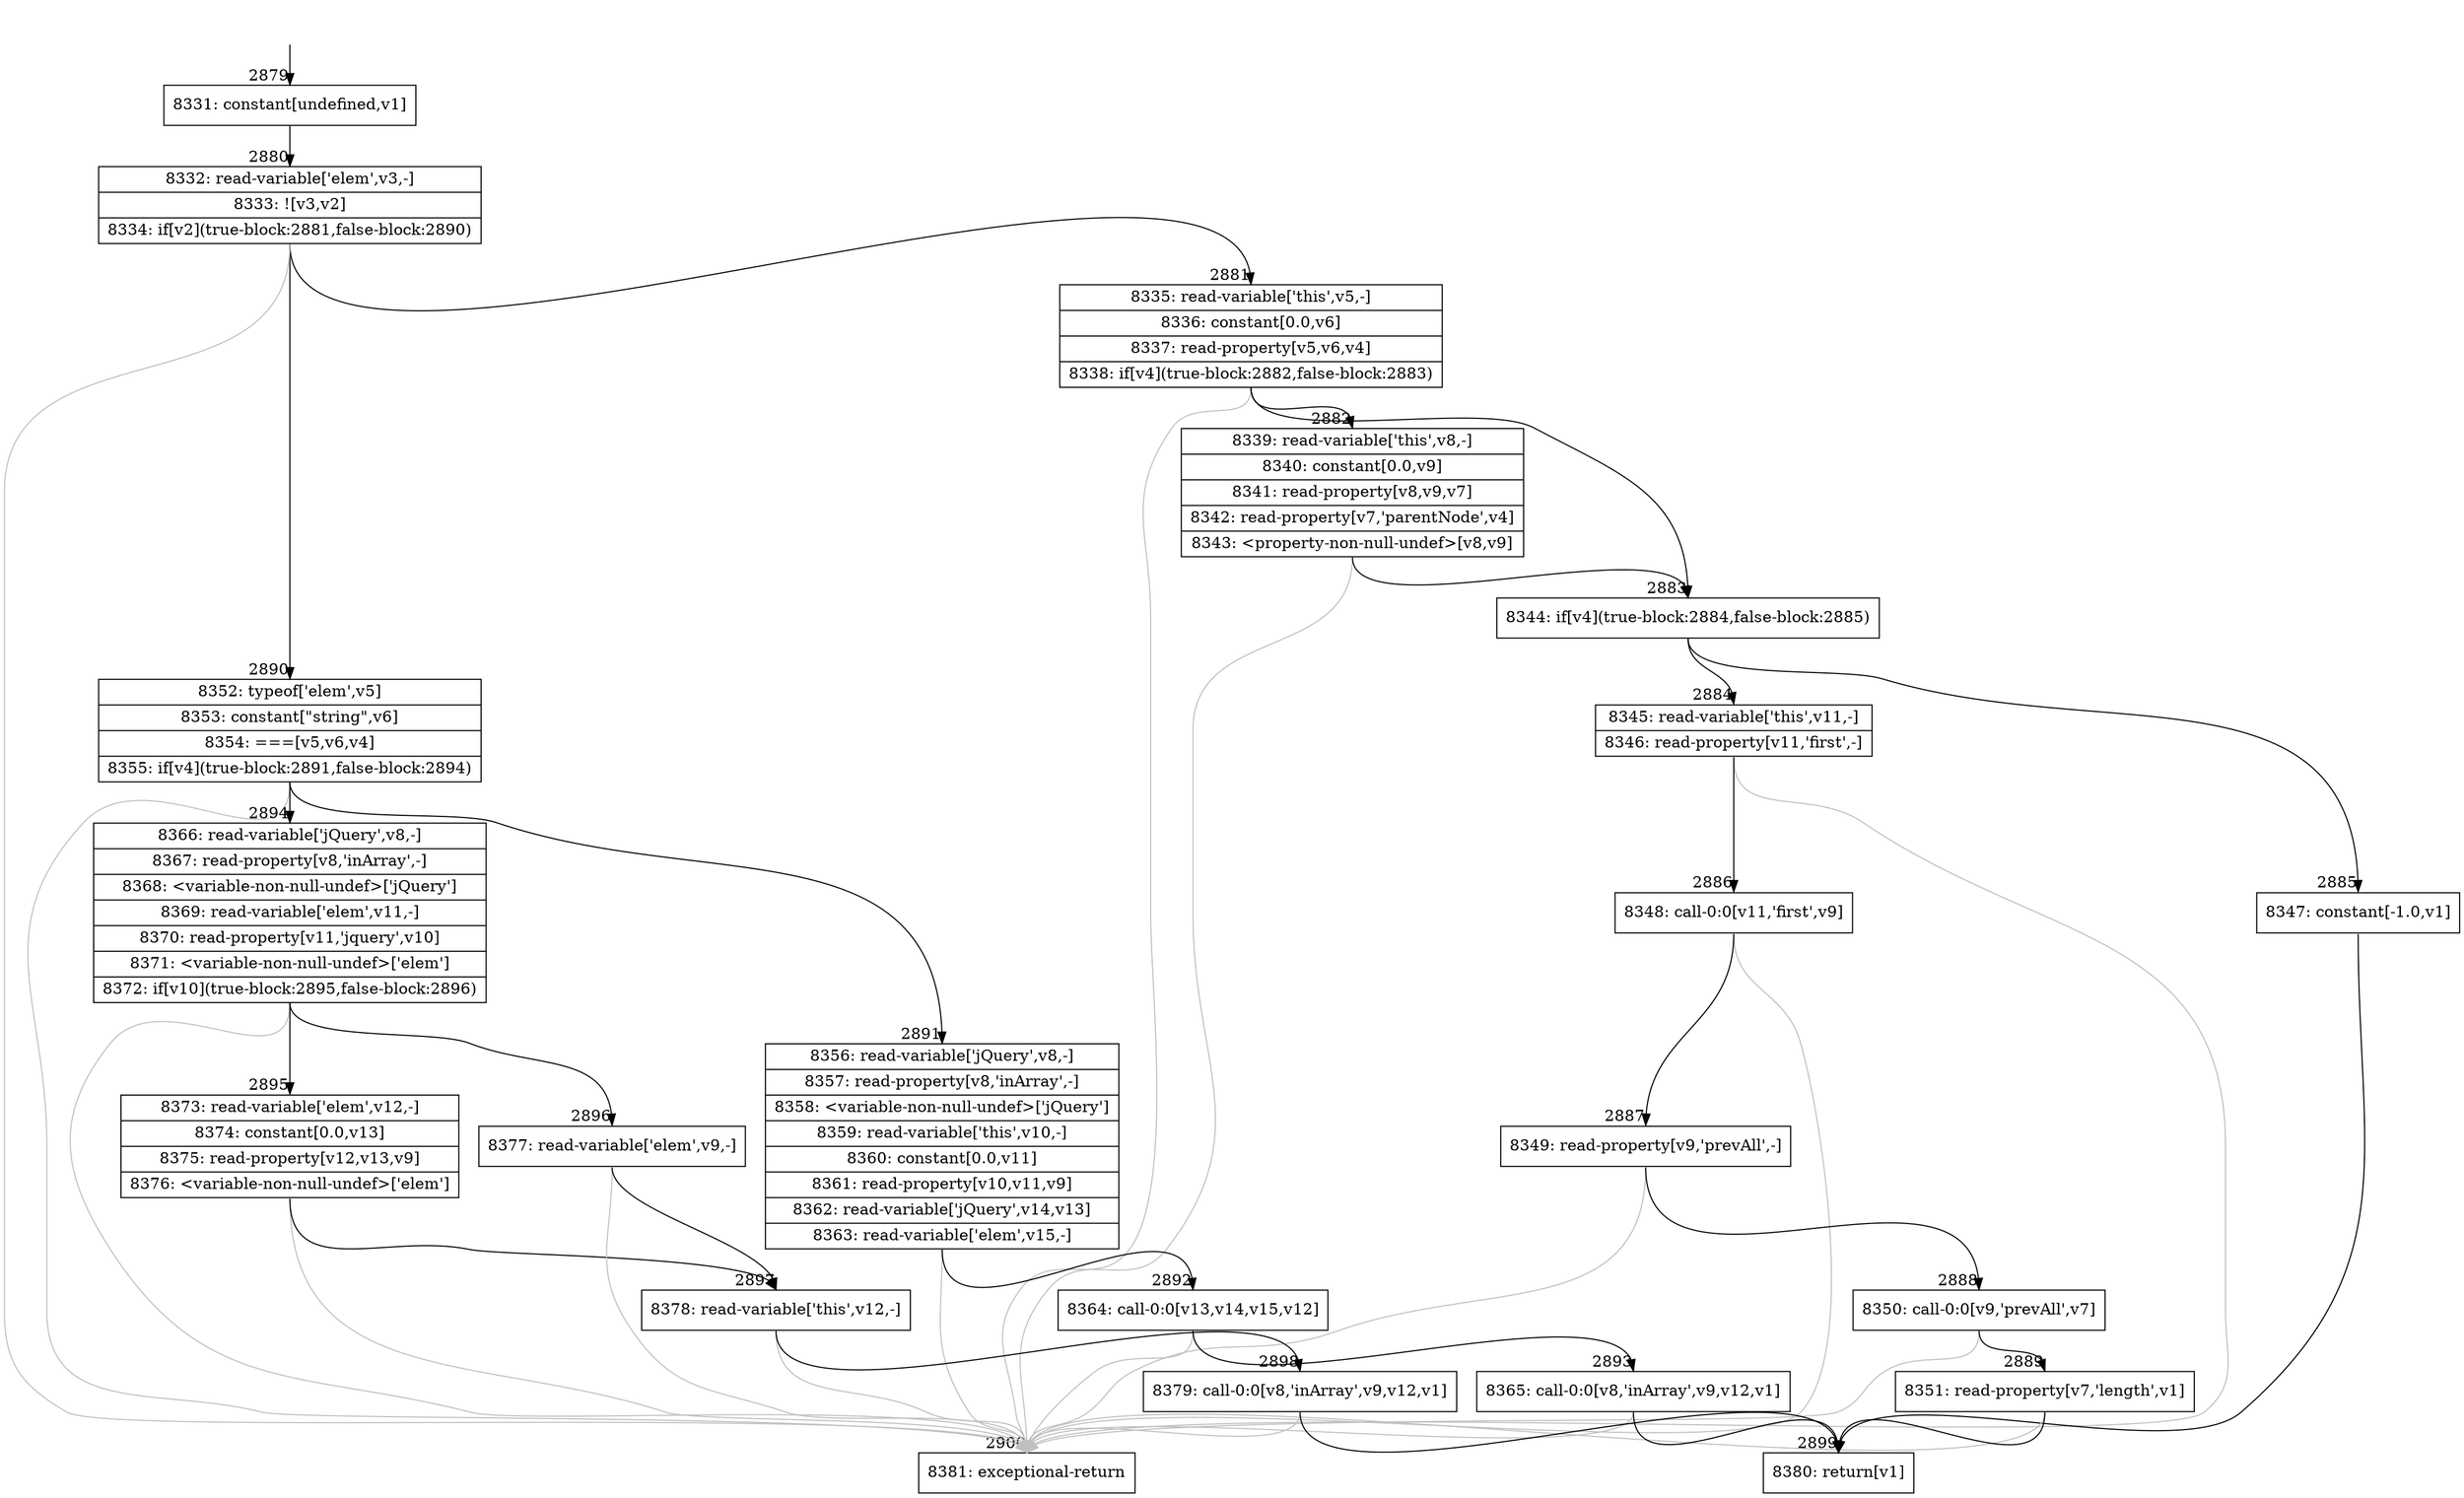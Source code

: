 digraph {
rankdir="TD"
BB_entry181[shape=none,label=""];
BB_entry181 -> BB2879 [tailport=s, headport=n, headlabel="    2879"]
BB2879 [shape=record label="{8331: constant[undefined,v1]}" ] 
BB2879 -> BB2880 [tailport=s, headport=n, headlabel="      2880"]
BB2880 [shape=record label="{8332: read-variable['elem',v3,-]|8333: ![v3,v2]|8334: if[v2](true-block:2881,false-block:2890)}" ] 
BB2880 -> BB2881 [tailport=s, headport=n, headlabel="      2881"]
BB2880 -> BB2890 [tailport=s, headport=n, headlabel="      2890"]
BB2880 -> BB2900 [tailport=s, headport=n, color=gray, headlabel="      2900"]
BB2881 [shape=record label="{8335: read-variable['this',v5,-]|8336: constant[0.0,v6]|8337: read-property[v5,v6,v4]|8338: if[v4](true-block:2882,false-block:2883)}" ] 
BB2881 -> BB2883 [tailport=s, headport=n, headlabel="      2883"]
BB2881 -> BB2882 [tailport=s, headport=n, headlabel="      2882"]
BB2881 -> BB2900 [tailport=s, headport=n, color=gray]
BB2882 [shape=record label="{8339: read-variable['this',v8,-]|8340: constant[0.0,v9]|8341: read-property[v8,v9,v7]|8342: read-property[v7,'parentNode',v4]|8343: \<property-non-null-undef\>[v8,v9]}" ] 
BB2882 -> BB2883 [tailport=s, headport=n]
BB2882 -> BB2900 [tailport=s, headport=n, color=gray]
BB2883 [shape=record label="{8344: if[v4](true-block:2884,false-block:2885)}" ] 
BB2883 -> BB2884 [tailport=s, headport=n, headlabel="      2884"]
BB2883 -> BB2885 [tailport=s, headport=n, headlabel="      2885"]
BB2884 [shape=record label="{8345: read-variable['this',v11,-]|8346: read-property[v11,'first',-]}" ] 
BB2884 -> BB2886 [tailport=s, headport=n, headlabel="      2886"]
BB2884 -> BB2900 [tailport=s, headport=n, color=gray]
BB2885 [shape=record label="{8347: constant[-1.0,v1]}" ] 
BB2885 -> BB2899 [tailport=s, headport=n, headlabel="      2899"]
BB2886 [shape=record label="{8348: call-0:0[v11,'first',v9]}" ] 
BB2886 -> BB2887 [tailport=s, headport=n, headlabel="      2887"]
BB2886 -> BB2900 [tailport=s, headport=n, color=gray]
BB2887 [shape=record label="{8349: read-property[v9,'prevAll',-]}" ] 
BB2887 -> BB2888 [tailport=s, headport=n, headlabel="      2888"]
BB2887 -> BB2900 [tailport=s, headport=n, color=gray]
BB2888 [shape=record label="{8350: call-0:0[v9,'prevAll',v7]}" ] 
BB2888 -> BB2889 [tailport=s, headport=n, headlabel="      2889"]
BB2888 -> BB2900 [tailport=s, headport=n, color=gray]
BB2889 [shape=record label="{8351: read-property[v7,'length',v1]}" ] 
BB2889 -> BB2899 [tailport=s, headport=n]
BB2889 -> BB2900 [tailport=s, headport=n, color=gray]
BB2890 [shape=record label="{8352: typeof['elem',v5]|8353: constant[\"string\",v6]|8354: ===[v5,v6,v4]|8355: if[v4](true-block:2891,false-block:2894)}" ] 
BB2890 -> BB2891 [tailport=s, headport=n, headlabel="      2891"]
BB2890 -> BB2894 [tailport=s, headport=n, headlabel="      2894"]
BB2890 -> BB2900 [tailport=s, headport=n, color=gray]
BB2891 [shape=record label="{8356: read-variable['jQuery',v8,-]|8357: read-property[v8,'inArray',-]|8358: \<variable-non-null-undef\>['jQuery']|8359: read-variable['this',v10,-]|8360: constant[0.0,v11]|8361: read-property[v10,v11,v9]|8362: read-variable['jQuery',v14,v13]|8363: read-variable['elem',v15,-]}" ] 
BB2891 -> BB2892 [tailport=s, headport=n, headlabel="      2892"]
BB2891 -> BB2900 [tailport=s, headport=n, color=gray]
BB2892 [shape=record label="{8364: call-0:0[v13,v14,v15,v12]}" ] 
BB2892 -> BB2893 [tailport=s, headport=n, headlabel="      2893"]
BB2892 -> BB2900 [tailport=s, headport=n, color=gray]
BB2893 [shape=record label="{8365: call-0:0[v8,'inArray',v9,v12,v1]}" ] 
BB2893 -> BB2899 [tailport=s, headport=n]
BB2893 -> BB2900 [tailport=s, headport=n, color=gray]
BB2894 [shape=record label="{8366: read-variable['jQuery',v8,-]|8367: read-property[v8,'inArray',-]|8368: \<variable-non-null-undef\>['jQuery']|8369: read-variable['elem',v11,-]|8370: read-property[v11,'jquery',v10]|8371: \<variable-non-null-undef\>['elem']|8372: if[v10](true-block:2895,false-block:2896)}" ] 
BB2894 -> BB2895 [tailport=s, headport=n, headlabel="      2895"]
BB2894 -> BB2896 [tailport=s, headport=n, headlabel="      2896"]
BB2894 -> BB2900 [tailport=s, headport=n, color=gray]
BB2895 [shape=record label="{8373: read-variable['elem',v12,-]|8374: constant[0.0,v13]|8375: read-property[v12,v13,v9]|8376: \<variable-non-null-undef\>['elem']}" ] 
BB2895 -> BB2897 [tailport=s, headport=n, headlabel="      2897"]
BB2895 -> BB2900 [tailport=s, headport=n, color=gray]
BB2896 [shape=record label="{8377: read-variable['elem',v9,-]}" ] 
BB2896 -> BB2897 [tailport=s, headport=n]
BB2896 -> BB2900 [tailport=s, headport=n, color=gray]
BB2897 [shape=record label="{8378: read-variable['this',v12,-]}" ] 
BB2897 -> BB2898 [tailport=s, headport=n, headlabel="      2898"]
BB2897 -> BB2900 [tailport=s, headport=n, color=gray]
BB2898 [shape=record label="{8379: call-0:0[v8,'inArray',v9,v12,v1]}" ] 
BB2898 -> BB2899 [tailport=s, headport=n]
BB2898 -> BB2900 [tailport=s, headport=n, color=gray]
BB2899 [shape=record label="{8380: return[v1]}" ] 
BB2900 [shape=record label="{8381: exceptional-return}" ] 
}
